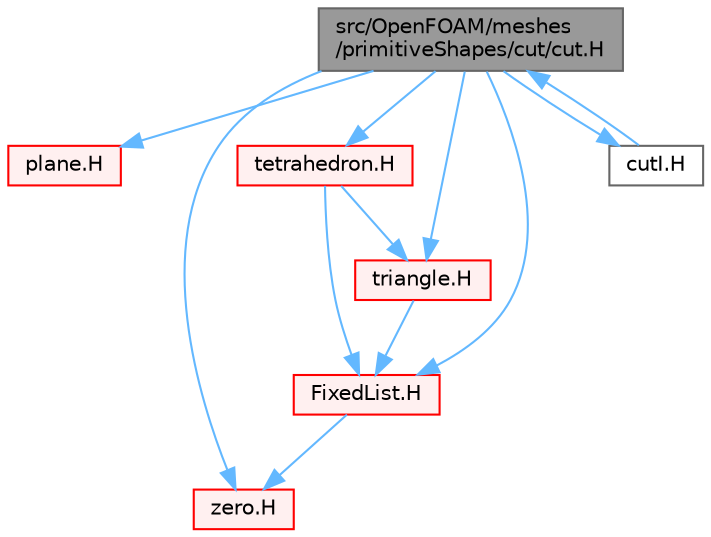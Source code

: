 digraph "src/OpenFOAM/meshes/primitiveShapes/cut/cut.H"
{
 // LATEX_PDF_SIZE
  bgcolor="transparent";
  edge [fontname=Helvetica,fontsize=10,labelfontname=Helvetica,labelfontsize=10];
  node [fontname=Helvetica,fontsize=10,shape=box,height=0.2,width=0.4];
  Node1 [id="Node000001",label="src/OpenFOAM/meshes\l/primitiveShapes/cut/cut.H",height=0.2,width=0.4,color="gray40", fillcolor="grey60", style="filled", fontcolor="black",tooltip="Functions for cutting triangles and tetrahedra. Generic operations are applied to each half of a cut."];
  Node1 -> Node2 [id="edge1_Node000001_Node000002",color="steelblue1",style="solid",tooltip=" "];
  Node2 [id="Node000002",label="plane.H",height=0.2,width=0.4,color="red", fillcolor="#FFF0F0", style="filled",URL="$plane_8H.html",tooltip=" "];
  Node1 -> Node103 [id="edge2_Node000001_Node000103",color="steelblue1",style="solid",tooltip=" "];
  Node103 [id="Node000103",label="FixedList.H",height=0.2,width=0.4,color="red", fillcolor="#FFF0F0", style="filled",URL="$FixedList_8H.html",tooltip=" "];
  Node103 -> Node40 [id="edge3_Node000103_Node000040",color="steelblue1",style="solid",tooltip=" "];
  Node40 [id="Node000040",label="zero.H",height=0.2,width=0.4,color="red", fillcolor="#FFF0F0", style="filled",URL="$zero_8H.html",tooltip=" "];
  Node1 -> Node141 [id="edge4_Node000001_Node000141",color="steelblue1",style="solid",tooltip=" "];
  Node141 [id="Node000141",label="tetrahedron.H",height=0.2,width=0.4,color="red", fillcolor="#FFF0F0", style="filled",URL="$tetrahedron_8H.html",tooltip=" "];
  Node141 -> Node103 [id="edge5_Node000141_Node000103",color="steelblue1",style="solid",tooltip=" "];
  Node141 -> Node167 [id="edge6_Node000141_Node000167",color="steelblue1",style="solid",tooltip=" "];
  Node167 [id="Node000167",label="triangle.H",height=0.2,width=0.4,color="red", fillcolor="#FFF0F0", style="filled",URL="$triangle_8H.html",tooltip=" "];
  Node167 -> Node103 [id="edge7_Node000167_Node000103",color="steelblue1",style="solid",tooltip=" "];
  Node1 -> Node167 [id="edge8_Node000001_Node000167",color="steelblue1",style="solid",tooltip=" "];
  Node1 -> Node40 [id="edge9_Node000001_Node000040",color="steelblue1",style="solid",tooltip=" "];
  Node1 -> Node235 [id="edge10_Node000001_Node000235",color="steelblue1",style="solid",tooltip=" "];
  Node235 [id="Node000235",label="cutI.H",height=0.2,width=0.4,color="grey40", fillcolor="white", style="filled",URL="$cutI_8H.html",tooltip=" "];
  Node235 -> Node1 [id="edge11_Node000235_Node000001",color="steelblue1",style="solid",tooltip=" "];
}
